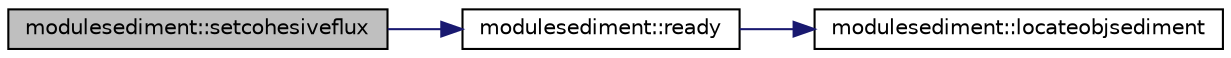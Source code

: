 digraph "modulesediment::setcohesiveflux"
{
 // LATEX_PDF_SIZE
  edge [fontname="Helvetica",fontsize="10",labelfontname="Helvetica",labelfontsize="10"];
  node [fontname="Helvetica",fontsize="10",shape=record];
  rankdir="LR";
  Node1 [label="modulesediment::setcohesiveflux",height=0.2,width=0.4,color="black", fillcolor="grey75", style="filled", fontcolor="black",tooltip=" "];
  Node1 -> Node2 [color="midnightblue",fontsize="10",style="solid",fontname="Helvetica"];
  Node2 [label="modulesediment::ready",height=0.2,width=0.4,color="black", fillcolor="white", style="filled",URL="$namespacemodulesediment.html#a2427e7af36c908526797cc897f1dca07",tooltip=" "];
  Node2 -> Node3 [color="midnightblue",fontsize="10",style="solid",fontname="Helvetica"];
  Node3 [label="modulesediment::locateobjsediment",height=0.2,width=0.4,color="black", fillcolor="white", style="filled",URL="$namespacemodulesediment.html#a3719cfe21de51d5aff6e236bffdbe06d",tooltip=" "];
}
